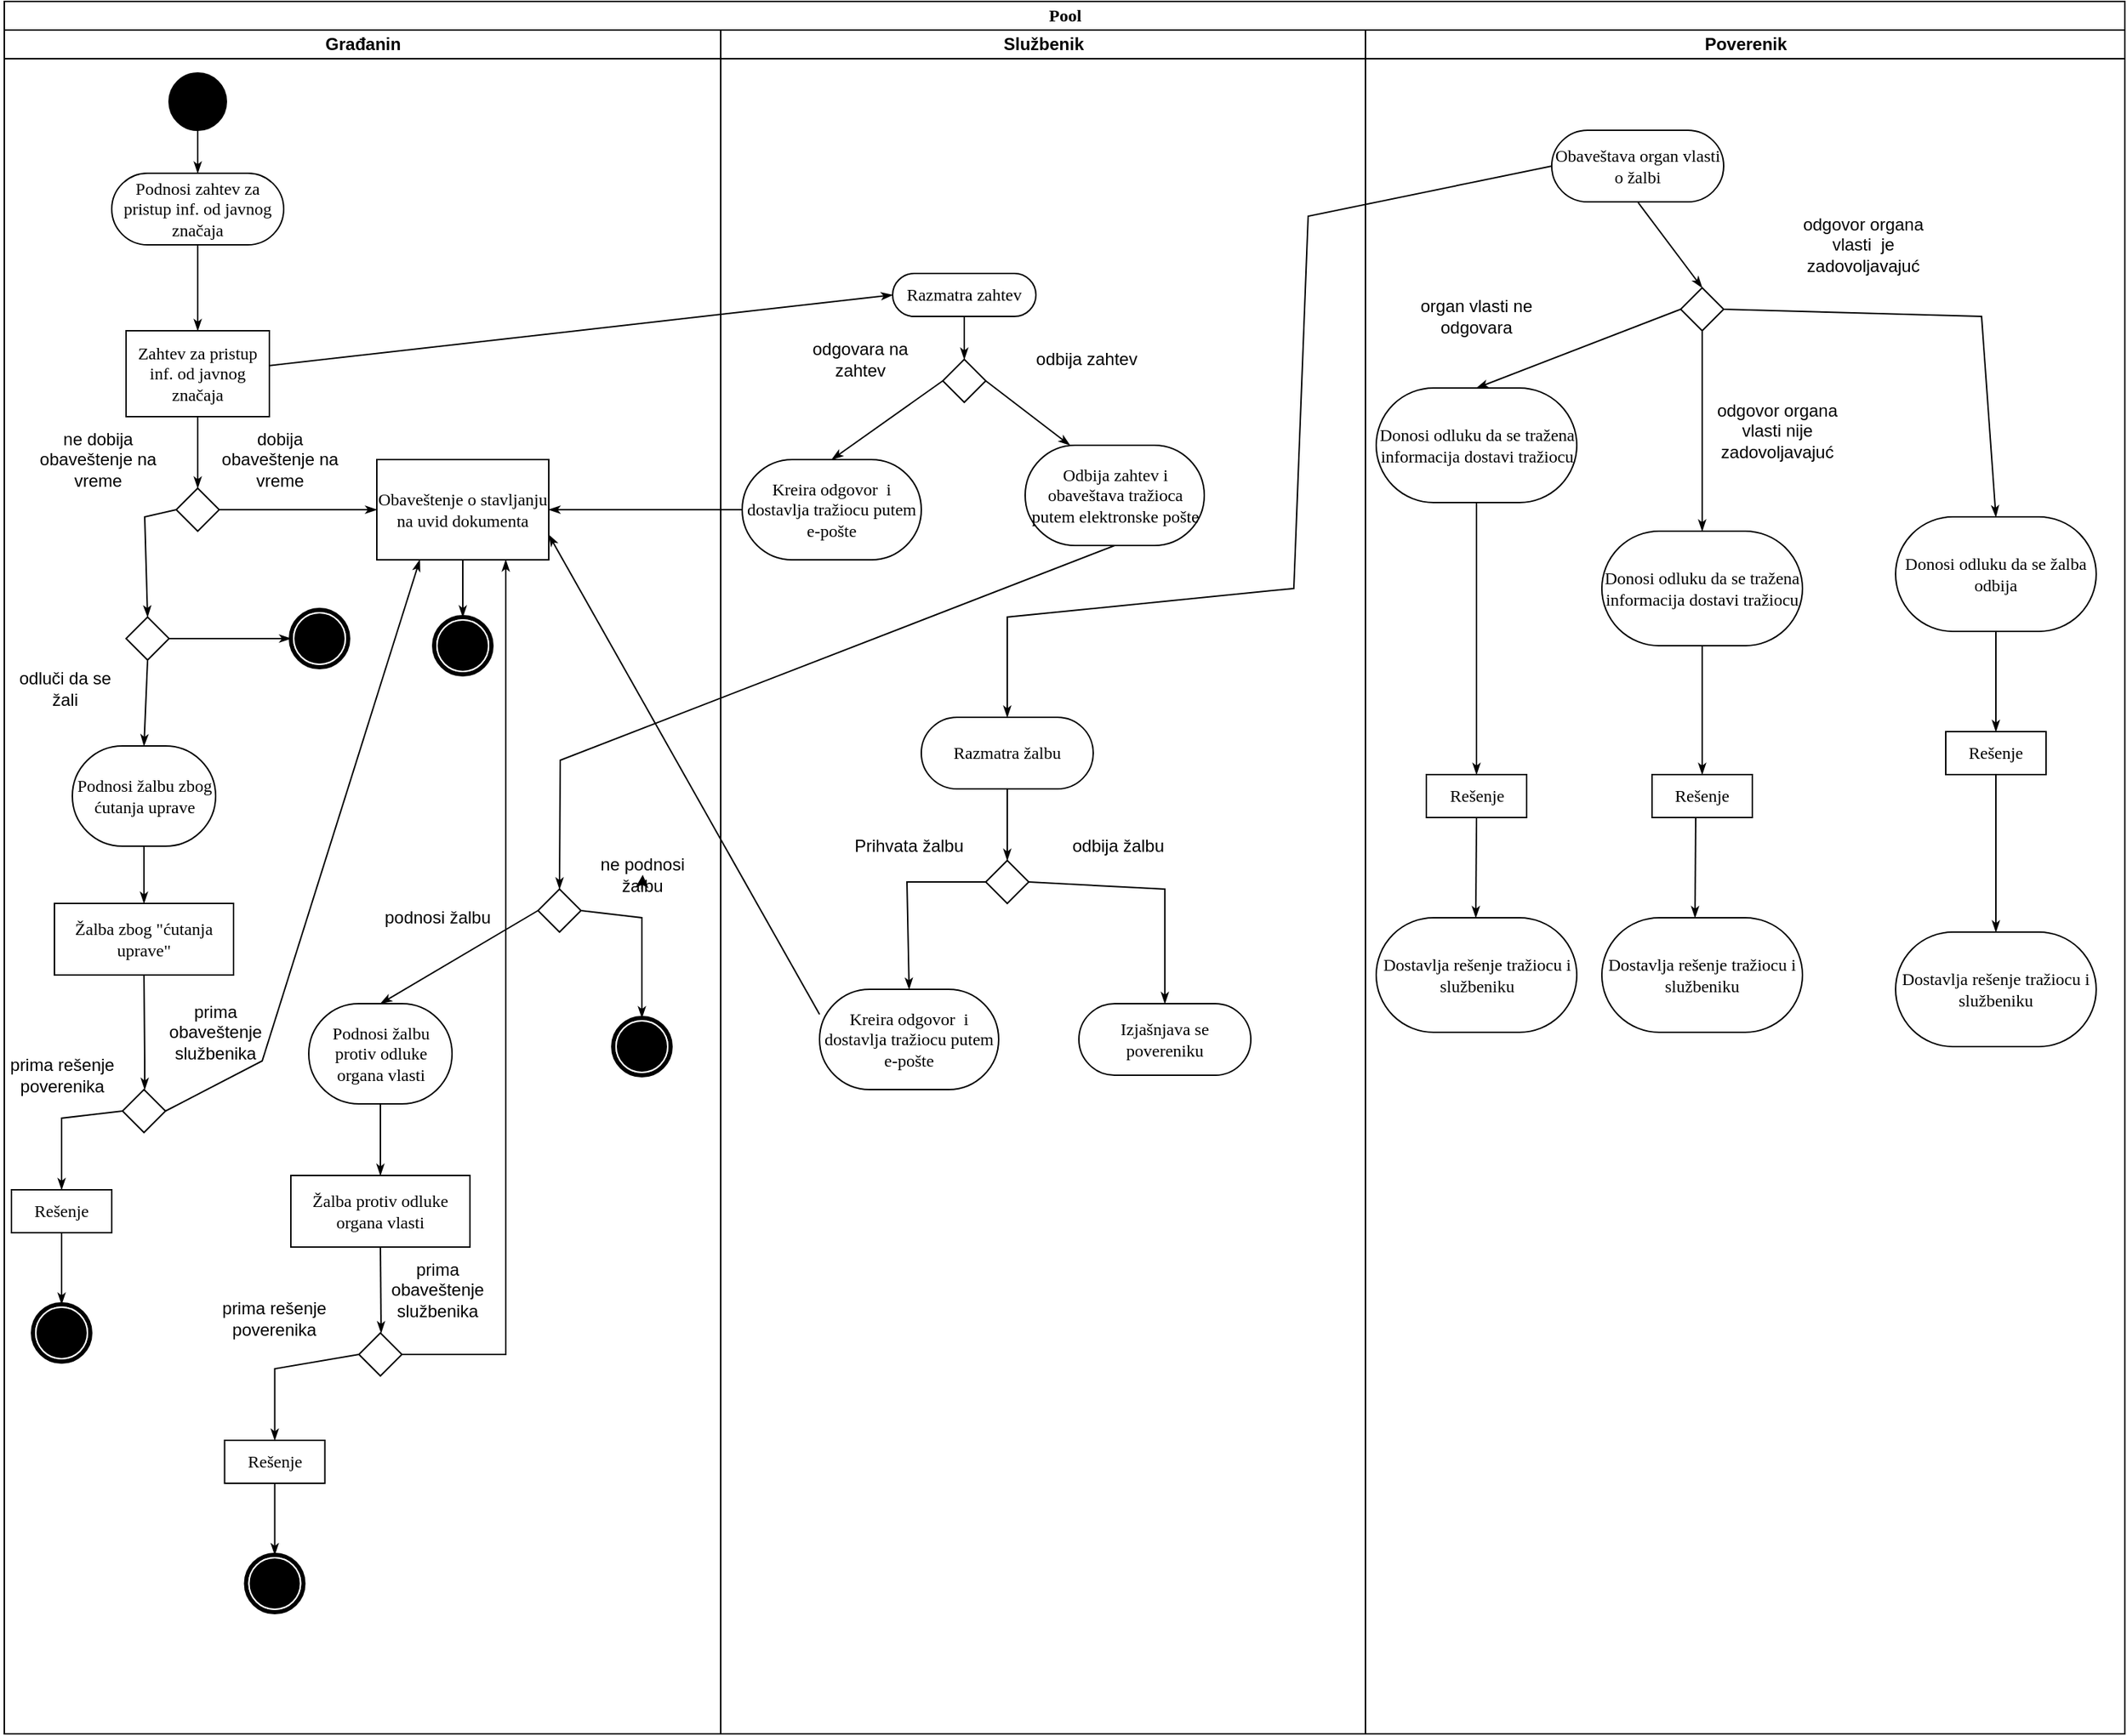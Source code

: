 <mxfile version="14.1.9" type="device"><diagram name="Page-1" id="0783ab3e-0a74-02c8-0abd-f7b4e66b4bec"><mxGraphModel dx="1483" dy="829" grid="1" gridSize="10" guides="1" tooltips="1" connect="1" arrows="1" fold="1" page="1" pageScale="1" pageWidth="850" pageHeight="1100" background="#ffffff" math="0" shadow="0"><root><mxCell id="0"/><mxCell id="1" parent="0"/><mxCell id="1c1d494c118603dd-1" value="Pool" style="swimlane;html=1;childLayout=stackLayout;startSize=20;rounded=0;shadow=0;comic=0;labelBackgroundColor=none;strokeWidth=1;fontFamily=Verdana;fontSize=12;align=center;" parent="1" vertex="1"><mxGeometry x="30" y="10" width="1480" height="1210" as="geometry"/></mxCell><mxCell id="ORZkLsyW2kWydgKxGJHL-6" style="edgeStyle=none;rounded=0;html=1;labelBackgroundColor=none;startArrow=none;startFill=0;startSize=5;endArrow=classicThin;endFill=1;endSize=5;jettySize=auto;orthogonalLoop=1;strokeWidth=1;fontFamily=Verdana;fontSize=12;entryX=0;entryY=0.5;entryDx=0;entryDy=0;" parent="1c1d494c118603dd-1" source="ORZkLsyW2kWydgKxGJHL-2" target="ORZkLsyW2kWydgKxGJHL-5" edge="1"><mxGeometry relative="1" as="geometry"><mxPoint x="137.941" y="120" as="sourcePoint"/><mxPoint x="141.471" y="150" as="targetPoint"/></mxGeometry></mxCell><mxCell id="1c1d494c118603dd-2" value="Građanin" style="swimlane;html=1;startSize=20;" parent="1c1d494c118603dd-1" vertex="1"><mxGeometry y="20" width="500" height="1190" as="geometry"/></mxCell><mxCell id="ORZkLsyW2kWydgKxGJHL-1" value="Podnosi zahtev za pristup inf. od javnog značaja" style="rounded=1;whiteSpace=wrap;html=1;shadow=0;comic=0;labelBackgroundColor=none;strokeWidth=1;fontFamily=Verdana;fontSize=12;align=center;arcSize=50;" parent="1c1d494c118603dd-2" vertex="1"><mxGeometry x="75" y="100" width="120" height="50" as="geometry"/></mxCell><mxCell id="ORZkLsyW2kWydgKxGJHL-2" value="Zahtev za pristup inf. od javnog značaja" style="rounded=0;whiteSpace=wrap;html=1;shadow=0;comic=0;labelBackgroundColor=none;strokeWidth=1;fontFamily=Verdana;fontSize=12;align=center;arcSize=50;" parent="1c1d494c118603dd-2" vertex="1"><mxGeometry x="85" y="210" width="100" height="60" as="geometry"/></mxCell><mxCell id="ORZkLsyW2kWydgKxGJHL-3" style="edgeStyle=none;rounded=0;html=1;labelBackgroundColor=none;startArrow=none;startFill=0;startSize=5;endArrow=classicThin;endFill=1;endSize=5;jettySize=auto;orthogonalLoop=1;strokeWidth=1;fontFamily=Verdana;fontSize=12" parent="1c1d494c118603dd-2" source="ORZkLsyW2kWydgKxGJHL-1" target="ORZkLsyW2kWydgKxGJHL-2" edge="1"><mxGeometry relative="1" as="geometry"><mxPoint x="200" y="110" as="sourcePoint"/><mxPoint x="217.5" y="140" as="targetPoint"/></mxGeometry></mxCell><mxCell id="ORZkLsyW2kWydgKxGJHL-17" value="Obaveštenje o stavljanju na uvid dokumenta" style="rounded=0;whiteSpace=wrap;html=1;shadow=0;comic=0;labelBackgroundColor=none;strokeWidth=1;fontFamily=Verdana;fontSize=12;align=center;arcSize=50;" parent="1c1d494c118603dd-2" vertex="1"><mxGeometry x="260" y="300" width="120" height="70" as="geometry"/></mxCell><mxCell id="60571a20871a0731-4" value="" style="ellipse;whiteSpace=wrap;html=1;rounded=0;shadow=0;comic=0;labelBackgroundColor=none;strokeWidth=1;fillColor=#000000;fontFamily=Verdana;fontSize=12;align=center;" parent="1c1d494c118603dd-2" vertex="1"><mxGeometry x="115" y="30" width="40" height="40" as="geometry"/></mxCell><mxCell id="1c1d494c118603dd-27" style="edgeStyle=orthogonalEdgeStyle;rounded=0;html=1;labelBackgroundColor=none;startArrow=none;startFill=0;startSize=5;endArrow=classicThin;endFill=1;endSize=5;jettySize=auto;orthogonalLoop=1;strokeWidth=1;fontFamily=Verdana;fontSize=12;entryX=0.5;entryY=0;entryDx=0;entryDy=0;" parent="1c1d494c118603dd-2" source="60571a20871a0731-4" target="ORZkLsyW2kWydgKxGJHL-1" edge="1"><mxGeometry relative="1" as="geometry"/></mxCell><mxCell id="ORZkLsyW2kWydgKxGJHL-23" value="" style="shape=mxgraph.bpmn.shape;html=1;verticalLabelPosition=bottom;labelBackgroundColor=#ffffff;verticalAlign=top;perimeter=ellipsePerimeter;outline=end;symbol=terminate;rounded=0;shadow=0;comic=0;strokeWidth=1;fontFamily=Verdana;fontSize=12;align=center;" parent="1c1d494c118603dd-2" vertex="1"><mxGeometry x="300" y="410" width="40" height="40" as="geometry"/></mxCell><mxCell id="ORZkLsyW2kWydgKxGJHL-24" style="edgeStyle=none;rounded=0;html=1;labelBackgroundColor=none;startArrow=none;startFill=0;startSize=5;endArrow=classicThin;endFill=1;endSize=5;jettySize=auto;orthogonalLoop=1;strokeWidth=1;fontFamily=Verdana;fontSize=12;entryX=0.5;entryY=0;entryDx=0;entryDy=0;exitX=0.5;exitY=1;exitDx=0;exitDy=0;" parent="1c1d494c118603dd-2" source="ORZkLsyW2kWydgKxGJHL-17" target="ORZkLsyW2kWydgKxGJHL-23" edge="1"><mxGeometry relative="1" as="geometry"><mxPoint x="425.104" y="470" as="sourcePoint"/><mxPoint x="310" y="555" as="targetPoint"/></mxGeometry></mxCell><mxCell id="ORZkLsyW2kWydgKxGJHL-28" value="" style="rhombus;" parent="1c1d494c118603dd-2" vertex="1"><mxGeometry x="372.5" y="600" width="30" height="30" as="geometry"/></mxCell><mxCell id="ORZkLsyW2kWydgKxGJHL-29" style="edgeStyle=none;rounded=0;html=1;labelBackgroundColor=none;startArrow=none;startFill=0;startSize=5;endArrow=classicThin;endFill=1;endSize=5;jettySize=auto;orthogonalLoop=1;strokeWidth=1;fontFamily=Verdana;fontSize=12;exitX=0;exitY=0.5;exitDx=0;exitDy=0;entryX=0.5;entryY=0;entryDx=0;entryDy=0;" parent="1c1d494c118603dd-2" source="ORZkLsyW2kWydgKxGJHL-28" target="ORZkLsyW2kWydgKxGJHL-30" edge="1"><mxGeometry relative="1" as="geometry"><mxPoint x="322.5" y="630.0" as="sourcePoint"/><mxPoint x="275" y="745" as="targetPoint"/></mxGeometry></mxCell><mxCell id="ORZkLsyW2kWydgKxGJHL-30" value="Podnosi žalbu protiv odluke organa vlasti" style="rounded=1;whiteSpace=wrap;html=1;shadow=0;comic=0;labelBackgroundColor=none;strokeWidth=1;fontFamily=Verdana;fontSize=12;align=center;arcSize=50;" parent="1c1d494c118603dd-2" vertex="1"><mxGeometry x="212.5" y="680" width="100" height="70" as="geometry"/></mxCell><mxCell id="ORZkLsyW2kWydgKxGJHL-34" value="Žalba protiv odluke organa vlasti" style="rounded=0;whiteSpace=wrap;html=1;shadow=0;comic=0;labelBackgroundColor=none;strokeWidth=1;fontFamily=Verdana;fontSize=12;align=center;arcSize=50;" parent="1c1d494c118603dd-2" vertex="1"><mxGeometry x="200" y="800" width="125" height="50" as="geometry"/></mxCell><mxCell id="ORZkLsyW2kWydgKxGJHL-33" style="edgeStyle=none;rounded=0;html=1;labelBackgroundColor=none;startArrow=none;startFill=0;startSize=5;endArrow=classicThin;endFill=1;endSize=5;jettySize=auto;orthogonalLoop=1;strokeWidth=1;fontFamily=Verdana;fontSize=12;exitX=0.5;exitY=1;exitDx=0;exitDy=0;entryX=0.5;entryY=0;entryDx=0;entryDy=0;" parent="1c1d494c118603dd-2" source="ORZkLsyW2kWydgKxGJHL-30" target="ORZkLsyW2kWydgKxGJHL-34" edge="1"><mxGeometry relative="1" as="geometry"><mxPoint x="233.587" y="310.0" as="sourcePoint"/><mxPoint x="262.5" y="790" as="targetPoint"/></mxGeometry></mxCell><mxCell id="ORZkLsyW2kWydgKxGJHL-35" value="podnosi žalbu" style="text;html=1;strokeColor=none;fillColor=none;align=center;verticalAlign=middle;whiteSpace=wrap;rounded=0;" parent="1c1d494c118603dd-2" vertex="1"><mxGeometry x="260" y="610" width="85" height="20" as="geometry"/></mxCell><mxCell id="ORZkLsyW2kWydgKxGJHL-36" style="edgeStyle=none;rounded=0;html=1;labelBackgroundColor=none;startArrow=none;startFill=0;startSize=5;endArrow=classicThin;endFill=1;endSize=5;jettySize=auto;orthogonalLoop=1;strokeWidth=1;fontFamily=Verdana;fontSize=12;exitX=1;exitY=0.5;exitDx=0;exitDy=0;entryX=0.5;entryY=0;entryDx=0;entryDy=0;" parent="1c1d494c118603dd-2" source="ORZkLsyW2kWydgKxGJHL-28" target="ORZkLsyW2kWydgKxGJHL-37" edge="1"><mxGeometry relative="1" as="geometry"><mxPoint x="472.5" y="670" as="sourcePoint"/><mxPoint x="422.5" y="710" as="targetPoint"/><Array as="points"><mxPoint x="445" y="620"/></Array></mxGeometry></mxCell><mxCell id="ORZkLsyW2kWydgKxGJHL-37" value="" style="shape=mxgraph.bpmn.shape;html=1;verticalLabelPosition=bottom;labelBackgroundColor=#ffffff;verticalAlign=top;perimeter=ellipsePerimeter;outline=end;symbol=terminate;rounded=0;shadow=0;comic=0;strokeWidth=1;fontFamily=Verdana;fontSize=12;align=center;" parent="1c1d494c118603dd-2" vertex="1"><mxGeometry x="425" y="690" width="40" height="40" as="geometry"/></mxCell><mxCell id="ORZkLsyW2kWydgKxGJHL-38" value="ne podnosi žalbu" style="text;html=1;strokeColor=none;fillColor=none;align=center;verticalAlign=middle;whiteSpace=wrap;rounded=0;" parent="1c1d494c118603dd-2" vertex="1"><mxGeometry x="402.5" y="580" width="85" height="20" as="geometry"/></mxCell><mxCell id="ORZkLsyW2kWydgKxGJHL-39" value="" style="rhombus;" parent="1c1d494c118603dd-2" vertex="1"><mxGeometry x="120" y="320" width="30" height="30" as="geometry"/></mxCell><mxCell id="ORZkLsyW2kWydgKxGJHL-40" style="edgeStyle=none;rounded=0;html=1;labelBackgroundColor=none;startArrow=none;startFill=0;startSize=5;endArrow=classicThin;endFill=1;endSize=5;jettySize=auto;orthogonalLoop=1;strokeWidth=1;fontFamily=Verdana;fontSize=12;exitX=0.5;exitY=1;exitDx=0;exitDy=0;entryX=0.5;entryY=0;entryDx=0;entryDy=0;" parent="1c1d494c118603dd-2" source="ORZkLsyW2kWydgKxGJHL-2" target="ORZkLsyW2kWydgKxGJHL-39" edge="1"><mxGeometry relative="1" as="geometry"><mxPoint x="141.087" y="160.0" as="sourcePoint"/><mxPoint x="143.696" y="220.0" as="targetPoint"/></mxGeometry></mxCell><mxCell id="ORZkLsyW2kWydgKxGJHL-41" style="edgeStyle=none;rounded=0;html=1;labelBackgroundColor=none;startArrow=none;startFill=0;startSize=5;endArrow=classicThin;endFill=1;endSize=5;jettySize=auto;orthogonalLoop=1;strokeWidth=1;fontFamily=Verdana;fontSize=12;entryX=0;entryY=0.5;entryDx=0;entryDy=0;exitX=1;exitY=0.5;exitDx=0;exitDy=0;" parent="1c1d494c118603dd-2" source="ORZkLsyW2kWydgKxGJHL-39" target="ORZkLsyW2kWydgKxGJHL-17" edge="1"><mxGeometry relative="1" as="geometry"><mxPoint x="80" y="508.581" as="sourcePoint"/><mxPoint x="403.5" y="370.0" as="targetPoint"/></mxGeometry></mxCell><mxCell id="ORZkLsyW2kWydgKxGJHL-42" value="dobija obaveštenje na vreme" style="text;html=1;strokeColor=none;fillColor=none;align=center;verticalAlign=middle;whiteSpace=wrap;rounded=0;" parent="1c1d494c118603dd-2" vertex="1"><mxGeometry x="150" y="280" width="85" height="40" as="geometry"/></mxCell><mxCell id="ORZkLsyW2kWydgKxGJHL-43" value="ne dobija obaveštenje na vreme" style="text;html=1;strokeColor=none;fillColor=none;align=center;verticalAlign=middle;whiteSpace=wrap;rounded=0;" parent="1c1d494c118603dd-2" vertex="1"><mxGeometry x="22.5" y="280" width="85" height="40" as="geometry"/></mxCell><mxCell id="ORZkLsyW2kWydgKxGJHL-45" value="Podnosi žalbu zbog ćutanja uprave" style="rounded=1;whiteSpace=wrap;html=1;shadow=0;comic=0;labelBackgroundColor=none;strokeWidth=1;fontFamily=Verdana;fontSize=12;align=center;arcSize=50;" parent="1c1d494c118603dd-2" vertex="1"><mxGeometry x="47.5" y="500" width="100" height="70" as="geometry"/></mxCell><mxCell id="ORZkLsyW2kWydgKxGJHL-46" value="Žalba zbog &quot;ćutanja uprave&quot;" style="rounded=0;whiteSpace=wrap;html=1;shadow=0;comic=0;labelBackgroundColor=none;strokeWidth=1;fontFamily=Verdana;fontSize=12;align=center;arcSize=50;" parent="1c1d494c118603dd-2" vertex="1"><mxGeometry x="35" y="610" width="125" height="50" as="geometry"/></mxCell><mxCell id="ORZkLsyW2kWydgKxGJHL-44" style="edgeStyle=none;rounded=0;html=1;labelBackgroundColor=none;startArrow=none;startFill=0;startSize=5;endArrow=classicThin;endFill=1;endSize=5;jettySize=auto;orthogonalLoop=1;strokeWidth=1;fontFamily=Verdana;fontSize=12;exitX=0;exitY=0.5;exitDx=0;exitDy=0;entryX=0.5;entryY=0;entryDx=0;entryDy=0;" parent="1c1d494c118603dd-2" source="ORZkLsyW2kWydgKxGJHL-39" target="ORZkLsyW2kWydgKxGJHL-48" edge="1"><mxGeometry relative="1" as="geometry"><mxPoint x="170" y="345" as="sourcePoint"/><mxPoint x="50" y="430" as="targetPoint"/><Array as="points"><mxPoint x="98" y="340"/></Array></mxGeometry></mxCell><mxCell id="ORZkLsyW2kWydgKxGJHL-47" style="edgeStyle=none;rounded=0;html=1;labelBackgroundColor=none;startArrow=none;startFill=0;startSize=5;endArrow=classicThin;endFill=1;endSize=5;jettySize=auto;orthogonalLoop=1;strokeWidth=1;fontFamily=Verdana;fontSize=12;exitX=0.5;exitY=1;exitDx=0;exitDy=0;entryX=0.5;entryY=0;entryDx=0;entryDy=0;" parent="1c1d494c118603dd-2" source="ORZkLsyW2kWydgKxGJHL-45" target="ORZkLsyW2kWydgKxGJHL-46" edge="1"><mxGeometry relative="1" as="geometry"><mxPoint x="180" y="820" as="sourcePoint"/><mxPoint x="180" y="870" as="targetPoint"/></mxGeometry></mxCell><mxCell id="ORZkLsyW2kWydgKxGJHL-48" value="" style="rhombus;" parent="1c1d494c118603dd-2" vertex="1"><mxGeometry x="85" y="410" width="30" height="30" as="geometry"/></mxCell><mxCell id="ORZkLsyW2kWydgKxGJHL-49" style="edgeStyle=none;rounded=0;html=1;labelBackgroundColor=none;startArrow=none;startFill=0;startSize=5;endArrow=classicThin;endFill=1;endSize=5;jettySize=auto;orthogonalLoop=1;strokeWidth=1;fontFamily=Verdana;fontSize=12;exitX=0.5;exitY=1;exitDx=0;exitDy=0;entryX=0.5;entryY=0;entryDx=0;entryDy=0;" parent="1c1d494c118603dd-2" source="ORZkLsyW2kWydgKxGJHL-48" target="ORZkLsyW2kWydgKxGJHL-45" edge="1"><mxGeometry relative="1" as="geometry"><mxPoint x="160" y="450" as="sourcePoint"/><mxPoint x="140" y="525" as="targetPoint"/><Array as="points"/></mxGeometry></mxCell><mxCell id="ORZkLsyW2kWydgKxGJHL-50" value="odluči da se žali" style="text;html=1;strokeColor=none;fillColor=none;align=center;verticalAlign=middle;whiteSpace=wrap;rounded=0;" parent="1c1d494c118603dd-2" vertex="1"><mxGeometry y="440" width="85" height="40" as="geometry"/></mxCell><mxCell id="ORZkLsyW2kWydgKxGJHL-54" value="" style="shape=mxgraph.bpmn.shape;html=1;verticalLabelPosition=bottom;labelBackgroundColor=#ffffff;verticalAlign=top;perimeter=ellipsePerimeter;outline=end;symbol=terminate;rounded=0;shadow=0;comic=0;strokeWidth=1;fontFamily=Verdana;fontSize=12;align=center;" parent="1c1d494c118603dd-2" vertex="1"><mxGeometry x="200" y="405" width="40" height="40" as="geometry"/></mxCell><mxCell id="ORZkLsyW2kWydgKxGJHL-53" style="edgeStyle=none;rounded=0;html=1;labelBackgroundColor=none;startArrow=none;startFill=0;startSize=5;endArrow=classicThin;endFill=1;endSize=5;jettySize=auto;orthogonalLoop=1;strokeWidth=1;fontFamily=Verdana;fontSize=12;exitX=1;exitY=0.5;exitDx=0;exitDy=0;entryX=0;entryY=0.5;entryDx=0;entryDy=0;" parent="1c1d494c118603dd-2" source="ORZkLsyW2kWydgKxGJHL-48" target="ORZkLsyW2kWydgKxGJHL-54" edge="1"><mxGeometry relative="1" as="geometry"><mxPoint x="110" y="450" as="sourcePoint"/><mxPoint x="107.5" y="510" as="targetPoint"/><Array as="points"/></mxGeometry></mxCell><mxCell id="ORZkLsyW2kWydgKxGJHL-56" style="edgeStyle=none;rounded=0;html=1;labelBackgroundColor=none;startArrow=none;startFill=0;startSize=5;endArrow=classicThin;endFill=1;endSize=5;jettySize=auto;orthogonalLoop=1;strokeWidth=1;fontFamily=Verdana;fontSize=12;exitX=0.5;exitY=1;exitDx=0;exitDy=0;" parent="1c1d494c118603dd-2" source="ORZkLsyW2kWydgKxGJHL-46" edge="1"><mxGeometry relative="1" as="geometry"><mxPoint x="107.5" y="580" as="sourcePoint"/><mxPoint x="98" y="740" as="targetPoint"/><Array as="points"><mxPoint x="98" y="720"/></Array></mxGeometry></mxCell><mxCell id="ORZkLsyW2kWydgKxGJHL-96" value="" style="rhombus;" parent="1c1d494c118603dd-2" vertex="1"><mxGeometry x="82.5" y="740" width="30" height="30" as="geometry"/></mxCell><mxCell id="ORZkLsyW2kWydgKxGJHL-97" style="edgeStyle=none;rounded=0;html=1;labelBackgroundColor=none;startArrow=none;startFill=0;startSize=5;endArrow=classicThin;endFill=1;endSize=5;jettySize=auto;orthogonalLoop=1;strokeWidth=1;fontFamily=Verdana;fontSize=12;exitX=0.5;exitY=1;exitDx=0;exitDy=0;" parent="1c1d494c118603dd-2" source="ORZkLsyW2kWydgKxGJHL-34" edge="1"><mxGeometry relative="1" as="geometry"><mxPoint x="240.5" y="970" as="sourcePoint"/><mxPoint x="263" y="910" as="targetPoint"/></mxGeometry></mxCell><mxCell id="ORZkLsyW2kWydgKxGJHL-104" value="" style="rhombus;" parent="1c1d494c118603dd-2" vertex="1"><mxGeometry x="247.5" y="910" width="30" height="30" as="geometry"/></mxCell><mxCell id="ORZkLsyW2kWydgKxGJHL-106" value="" style="shape=mxgraph.bpmn.shape;html=1;verticalLabelPosition=bottom;labelBackgroundColor=#ffffff;verticalAlign=top;perimeter=ellipsePerimeter;outline=end;symbol=terminate;rounded=0;shadow=0;comic=0;strokeWidth=1;fontFamily=Verdana;fontSize=12;align=center;" parent="1c1d494c118603dd-2" vertex="1"><mxGeometry x="20" y="890" width="40" height="40" as="geometry"/></mxCell><mxCell id="ORZkLsyW2kWydgKxGJHL-105" style="edgeStyle=none;rounded=0;html=1;labelBackgroundColor=none;startArrow=none;startFill=0;startSize=5;endArrow=classicThin;endFill=1;endSize=5;jettySize=auto;orthogonalLoop=1;strokeWidth=1;fontFamily=Verdana;fontSize=12;exitX=0;exitY=0.5;exitDx=0;exitDy=0;entryX=0.5;entryY=0;entryDx=0;entryDy=0;" parent="1c1d494c118603dd-2" source="ORZkLsyW2kWydgKxGJHL-96" target="ORZkLsyW2kWydgKxGJHL-110" edge="1"><mxGeometry relative="1" as="geometry"><mxPoint x="107.5" y="670" as="sourcePoint"/><mxPoint x="90" y="890" as="targetPoint"/><Array as="points"><mxPoint x="40" y="760"/></Array></mxGeometry></mxCell><mxCell id="ORZkLsyW2kWydgKxGJHL-107" value="prima rešenje poverenika" style="text;html=1;strokeColor=none;fillColor=none;align=center;verticalAlign=middle;whiteSpace=wrap;rounded=0;" parent="1c1d494c118603dd-2" vertex="1"><mxGeometry x="-2.5" y="710" width="85" height="40" as="geometry"/></mxCell><mxCell id="ORZkLsyW2kWydgKxGJHL-108" value="prima obaveštenje službenika" style="text;html=1;strokeColor=none;fillColor=none;align=center;verticalAlign=middle;whiteSpace=wrap;rounded=0;" parent="1c1d494c118603dd-2" vertex="1"><mxGeometry x="105" y="680" width="85" height="40" as="geometry"/></mxCell><mxCell id="ORZkLsyW2kWydgKxGJHL-109" style="edgeStyle=none;rounded=0;html=1;labelBackgroundColor=none;startArrow=none;startFill=0;startSize=5;endArrow=classicThin;endFill=1;endSize=5;jettySize=auto;orthogonalLoop=1;strokeWidth=1;fontFamily=Verdana;fontSize=12;exitX=1;exitY=0.5;exitDx=0;exitDy=0;entryX=0.25;entryY=1;entryDx=0;entryDy=0;" parent="1c1d494c118603dd-2" source="ORZkLsyW2kWydgKxGJHL-96" target="ORZkLsyW2kWydgKxGJHL-17" edge="1"><mxGeometry relative="1" as="geometry"><mxPoint x="92.5" y="765" as="sourcePoint"/><mxPoint x="37.5" y="880" as="targetPoint"/><Array as="points"><mxPoint x="180" y="720"/></Array></mxGeometry></mxCell><mxCell id="ORZkLsyW2kWydgKxGJHL-110" value="Rešenje" style="rounded=0;whiteSpace=wrap;html=1;shadow=0;comic=0;labelBackgroundColor=none;strokeWidth=1;fontFamily=Verdana;fontSize=12;align=center;arcSize=50;" parent="1c1d494c118603dd-2" vertex="1"><mxGeometry x="5" y="810" width="70" height="30" as="geometry"/></mxCell><mxCell id="ORZkLsyW2kWydgKxGJHL-112" style="edgeStyle=none;rounded=0;html=1;labelBackgroundColor=none;startArrow=none;startFill=0;startSize=5;endArrow=classicThin;endFill=1;endSize=5;jettySize=auto;orthogonalLoop=1;strokeWidth=1;fontFamily=Verdana;fontSize=12;exitX=0.5;exitY=1;exitDx=0;exitDy=0;entryX=0.5;entryY=0;entryDx=0;entryDy=0;" parent="1c1d494c118603dd-2" source="ORZkLsyW2kWydgKxGJHL-110" target="ORZkLsyW2kWydgKxGJHL-106" edge="1"><mxGeometry relative="1" as="geometry"><mxPoint x="272.5" y="760" as="sourcePoint"/><mxPoint x="272.5" y="810" as="targetPoint"/></mxGeometry></mxCell><mxCell id="ORZkLsyW2kWydgKxGJHL-118" value="prima rešenje poverenika" style="text;html=1;strokeColor=none;fillColor=none;align=center;verticalAlign=middle;whiteSpace=wrap;rounded=0;" parent="1c1d494c118603dd-2" vertex="1"><mxGeometry x="146.25" y="880" width="85" height="40" as="geometry"/></mxCell><mxCell id="ORZkLsyW2kWydgKxGJHL-119" value="" style="shape=mxgraph.bpmn.shape;html=1;verticalLabelPosition=bottom;labelBackgroundColor=#ffffff;verticalAlign=top;perimeter=ellipsePerimeter;outline=end;symbol=terminate;rounded=0;shadow=0;comic=0;strokeWidth=1;fontFamily=Verdana;fontSize=12;align=center;" parent="1c1d494c118603dd-2" vertex="1"><mxGeometry x="168.75" y="1065" width="40" height="40" as="geometry"/></mxCell><mxCell id="ORZkLsyW2kWydgKxGJHL-120" style="edgeStyle=none;rounded=0;html=1;labelBackgroundColor=none;startArrow=none;startFill=0;startSize=5;endArrow=classicThin;endFill=1;endSize=5;jettySize=auto;orthogonalLoop=1;strokeWidth=1;fontFamily=Verdana;fontSize=12;exitX=0;exitY=0.5;exitDx=0;exitDy=0;entryX=0.5;entryY=0;entryDx=0;entryDy=0;" parent="1c1d494c118603dd-2" source="ORZkLsyW2kWydgKxGJHL-104" target="ORZkLsyW2kWydgKxGJHL-121" edge="1"><mxGeometry relative="1" as="geometry"><mxPoint x="231.25" y="930" as="sourcePoint"/><mxPoint x="208.75" y="1035" as="targetPoint"/><Array as="points"><mxPoint x="188.75" y="935"/></Array></mxGeometry></mxCell><mxCell id="ORZkLsyW2kWydgKxGJHL-121" value="Rešenje" style="rounded=0;whiteSpace=wrap;html=1;shadow=0;comic=0;labelBackgroundColor=none;strokeWidth=1;fontFamily=Verdana;fontSize=12;align=center;arcSize=50;" parent="1c1d494c118603dd-2" vertex="1"><mxGeometry x="153.75" y="985" width="70" height="30" as="geometry"/></mxCell><mxCell id="ORZkLsyW2kWydgKxGJHL-122" style="edgeStyle=none;rounded=0;html=1;labelBackgroundColor=none;startArrow=none;startFill=0;startSize=5;endArrow=classicThin;endFill=1;endSize=5;jettySize=auto;orthogonalLoop=1;strokeWidth=1;fontFamily=Verdana;fontSize=12;entryX=0.5;entryY=0;entryDx=0;entryDy=0;exitX=0.5;exitY=1;exitDx=0;exitDy=0;" parent="1c1d494c118603dd-2" source="ORZkLsyW2kWydgKxGJHL-121" target="ORZkLsyW2kWydgKxGJHL-119" edge="1"><mxGeometry relative="1" as="geometry"><mxPoint x="100" y="1020" as="sourcePoint"/><mxPoint x="50" y="900" as="targetPoint"/></mxGeometry></mxCell><mxCell id="ORZkLsyW2kWydgKxGJHL-123" value="prima obaveštenje službenika" style="text;html=1;strokeColor=none;fillColor=none;align=center;verticalAlign=middle;whiteSpace=wrap;rounded=0;" parent="1c1d494c118603dd-2" vertex="1"><mxGeometry x="260" y="860" width="85" height="40" as="geometry"/></mxCell><mxCell id="ORZkLsyW2kWydgKxGJHL-124" style="edgeStyle=none;rounded=0;html=1;labelBackgroundColor=none;startArrow=none;startFill=0;startSize=5;endArrow=classicThin;endFill=1;endSize=5;jettySize=auto;orthogonalLoop=1;strokeWidth=1;fontFamily=Verdana;fontSize=12;exitX=1;exitY=0.5;exitDx=0;exitDy=0;entryX=0.75;entryY=1;entryDx=0;entryDy=0;" parent="1c1d494c118603dd-2" source="ORZkLsyW2kWydgKxGJHL-104" target="ORZkLsyW2kWydgKxGJHL-17" edge="1"><mxGeometry relative="1" as="geometry"><mxPoint x="272.5" y="860" as="sourcePoint"/><mxPoint x="273.0" y="920" as="targetPoint"/><Array as="points"><mxPoint x="350" y="925"/><mxPoint x="350" y="880"/></Array></mxGeometry></mxCell><mxCell id="ORZkLsyW2kWydgKxGJHL-125" style="edgeStyle=orthogonalEdgeStyle;rounded=0;orthogonalLoop=1;jettySize=auto;html=1;exitX=0.5;exitY=1;exitDx=0;exitDy=0;entryX=0.507;entryY=0.5;entryDx=0;entryDy=0;entryPerimeter=0;" parent="1c1d494c118603dd-2" source="ORZkLsyW2kWydgKxGJHL-38" target="ORZkLsyW2kWydgKxGJHL-38" edge="1"><mxGeometry relative="1" as="geometry"/></mxCell><mxCell id="1c1d494c118603dd-3" value="Službenik" style="swimlane;html=1;startSize=20;" parent="1c1d494c118603dd-1" vertex="1"><mxGeometry x="500" y="20" width="450" height="1190" as="geometry"/></mxCell><mxCell id="ORZkLsyW2kWydgKxGJHL-5" value="Razmatra zahtev" style="rounded=1;whiteSpace=wrap;html=1;shadow=0;comic=0;labelBackgroundColor=none;strokeWidth=1;fontFamily=Verdana;fontSize=12;align=center;arcSize=50;" parent="1c1d494c118603dd-3" vertex="1"><mxGeometry x="120" y="170" width="100" height="30" as="geometry"/></mxCell><mxCell id="ORZkLsyW2kWydgKxGJHL-10" value="" style="rhombus;" parent="1c1d494c118603dd-3" vertex="1"><mxGeometry x="155" y="230" width="30" height="30" as="geometry"/></mxCell><mxCell id="ORZkLsyW2kWydgKxGJHL-11" style="edgeStyle=none;rounded=0;html=1;labelBackgroundColor=none;startArrow=none;startFill=0;startSize=5;endArrow=classicThin;endFill=1;endSize=5;jettySize=auto;orthogonalLoop=1;strokeWidth=1;fontFamily=Verdana;fontSize=12;entryX=0.5;entryY=0;entryDx=0;entryDy=0;" parent="1c1d494c118603dd-3" source="ORZkLsyW2kWydgKxGJHL-5" target="ORZkLsyW2kWydgKxGJHL-10" edge="1"><mxGeometry relative="1" as="geometry"><mxPoint x="63.5" y="252.801" as="sourcePoint"/><mxPoint x="217" y="200" as="targetPoint"/></mxGeometry></mxCell><mxCell id="ORZkLsyW2kWydgKxGJHL-14" value="odgovara na zahtev&lt;br&gt;" style="text;html=1;strokeColor=none;fillColor=none;align=center;verticalAlign=middle;whiteSpace=wrap;rounded=0;" parent="1c1d494c118603dd-3" vertex="1"><mxGeometry x="55" y="220" width="85" height="20" as="geometry"/></mxCell><mxCell id="ORZkLsyW2kWydgKxGJHL-15" value="odbija zahtev&lt;br&gt;" style="text;html=1;strokeColor=none;fillColor=none;align=center;verticalAlign=middle;whiteSpace=wrap;rounded=0;" parent="1c1d494c118603dd-3" vertex="1"><mxGeometry x="212.5" y="220" width="85" height="20" as="geometry"/></mxCell><mxCell id="ORZkLsyW2kWydgKxGJHL-18" value="Kreira odgovor&amp;nbsp; i dostavlja tražiocu putem e-pošte" style="rounded=1;whiteSpace=wrap;html=1;shadow=0;comic=0;labelBackgroundColor=none;strokeWidth=1;fontFamily=Verdana;fontSize=12;align=center;arcSize=50;" parent="1c1d494c118603dd-3" vertex="1"><mxGeometry x="15" y="300" width="125" height="70" as="geometry"/></mxCell><mxCell id="ORZkLsyW2kWydgKxGJHL-13" style="edgeStyle=none;rounded=0;html=1;labelBackgroundColor=none;startArrow=none;startFill=0;startSize=5;endArrow=classicThin;endFill=1;endSize=5;jettySize=auto;orthogonalLoop=1;strokeWidth=1;fontFamily=Verdana;fontSize=12;exitX=0;exitY=0.5;exitDx=0;exitDy=0;entryX=0.5;entryY=0;entryDx=0;entryDy=0;" parent="1c1d494c118603dd-3" source="ORZkLsyW2kWydgKxGJHL-10" target="ORZkLsyW2kWydgKxGJHL-18" edge="1"><mxGeometry relative="1" as="geometry"><mxPoint x="50.816" y="180" as="sourcePoint"/><mxPoint x="50" y="170" as="targetPoint"/></mxGeometry></mxCell><mxCell id="ORZkLsyW2kWydgKxGJHL-25" style="edgeStyle=none;rounded=0;html=1;labelBackgroundColor=none;startArrow=none;startFill=0;startSize=5;endArrow=classicThin;endFill=1;endSize=5;jettySize=auto;orthogonalLoop=1;strokeWidth=1;fontFamily=Verdana;fontSize=12;exitX=1;exitY=0.5;exitDx=0;exitDy=0;entryX=0.25;entryY=0;entryDx=0;entryDy=0;" parent="1c1d494c118603dd-3" source="ORZkLsyW2kWydgKxGJHL-10" target="ORZkLsyW2kWydgKxGJHL-26" edge="1"><mxGeometry relative="1" as="geometry"><mxPoint x="207.5" y="140.0" as="sourcePoint"/><mxPoint x="170" y="205.0" as="targetPoint"/></mxGeometry></mxCell><mxCell id="ORZkLsyW2kWydgKxGJHL-26" value="Odbija zahtev i obaveštava tražioca putem elektronske pošte" style="rounded=1;whiteSpace=wrap;html=1;shadow=0;comic=0;labelBackgroundColor=none;strokeWidth=1;fontFamily=Verdana;fontSize=12;align=center;arcSize=50;" parent="1c1d494c118603dd-3" vertex="1"><mxGeometry x="212.5" y="290" width="125" height="70" as="geometry"/></mxCell><mxCell id="ORZkLsyW2kWydgKxGJHL-126" value="Razmatra žalbu" style="rounded=1;whiteSpace=wrap;html=1;shadow=0;comic=0;labelBackgroundColor=none;strokeWidth=1;fontFamily=Verdana;fontSize=12;align=center;arcSize=50;" parent="1c1d494c118603dd-3" vertex="1"><mxGeometry x="140" y="480" width="120" height="50" as="geometry"/></mxCell><mxCell id="ORZkLsyW2kWydgKxGJHL-130" value="Izjašnjava se povereniku" style="rounded=1;whiteSpace=wrap;html=1;shadow=0;comic=0;labelBackgroundColor=none;strokeWidth=1;fontFamily=Verdana;fontSize=12;align=center;arcSize=50;" parent="1c1d494c118603dd-3" vertex="1"><mxGeometry x="250" y="680" width="120" height="50" as="geometry"/></mxCell><mxCell id="ORZkLsyW2kWydgKxGJHL-131" value="" style="rhombus;" parent="1c1d494c118603dd-3" vertex="1"><mxGeometry x="185" y="580" width="30" height="30" as="geometry"/></mxCell><mxCell id="ORZkLsyW2kWydgKxGJHL-129" style="edgeStyle=none;rounded=0;html=1;labelBackgroundColor=none;startArrow=none;startFill=0;startSize=5;endArrow=classicThin;endFill=1;endSize=5;jettySize=auto;orthogonalLoop=1;strokeWidth=1;fontFamily=Verdana;fontSize=12;exitX=0.5;exitY=1;exitDx=0;exitDy=0;entryX=0.5;entryY=0;entryDx=0;entryDy=0;" parent="1c1d494c118603dd-3" source="ORZkLsyW2kWydgKxGJHL-126" target="ORZkLsyW2kWydgKxGJHL-131" edge="1"><mxGeometry relative="1" as="geometry"><mxPoint x="537.5" y="560" as="sourcePoint"/><mxPoint x="180" y="680" as="targetPoint"/><Array as="points"/></mxGeometry></mxCell><mxCell id="ORZkLsyW2kWydgKxGJHL-133" style="edgeStyle=none;rounded=0;html=1;labelBackgroundColor=none;startArrow=none;startFill=0;startSize=5;endArrow=classicThin;endFill=1;endSize=5;jettySize=auto;orthogonalLoop=1;strokeWidth=1;fontFamily=Verdana;fontSize=12;exitX=1;exitY=0.5;exitDx=0;exitDy=0;entryX=0.5;entryY=0;entryDx=0;entryDy=0;" parent="1c1d494c118603dd-3" source="ORZkLsyW2kWydgKxGJHL-131" target="ORZkLsyW2kWydgKxGJHL-130" edge="1"><mxGeometry relative="1" as="geometry"><mxPoint x="210" y="540" as="sourcePoint"/><mxPoint x="210" y="590" as="targetPoint"/><Array as="points"><mxPoint x="310" y="600"/></Array></mxGeometry></mxCell><mxCell id="ORZkLsyW2kWydgKxGJHL-134" value="odbija žalbu" style="text;html=1;strokeColor=none;fillColor=none;align=center;verticalAlign=middle;whiteSpace=wrap;rounded=0;" parent="1c1d494c118603dd-3" vertex="1"><mxGeometry x="235" y="560" width="85" height="20" as="geometry"/></mxCell><mxCell id="ORZkLsyW2kWydgKxGJHL-135" value="Prihvata žalbu" style="text;html=1;strokeColor=none;fillColor=none;align=center;verticalAlign=middle;whiteSpace=wrap;rounded=0;" parent="1c1d494c118603dd-3" vertex="1"><mxGeometry x="89" y="560" width="85" height="20" as="geometry"/></mxCell><mxCell id="ORZkLsyW2kWydgKxGJHL-136" value="Kreira odgovor&amp;nbsp; i dostavlja tražiocu putem e-pošte" style="rounded=1;whiteSpace=wrap;html=1;shadow=0;comic=0;labelBackgroundColor=none;strokeWidth=1;fontFamily=Verdana;fontSize=12;align=center;arcSize=50;" parent="1c1d494c118603dd-3" vertex="1"><mxGeometry x="69" y="670" width="125" height="70" as="geometry"/></mxCell><mxCell id="ORZkLsyW2kWydgKxGJHL-137" style="edgeStyle=none;rounded=0;html=1;labelBackgroundColor=none;startArrow=none;startFill=0;startSize=5;endArrow=classicThin;endFill=1;endSize=5;jettySize=auto;orthogonalLoop=1;strokeWidth=1;fontFamily=Verdana;fontSize=12;exitX=0;exitY=0.5;exitDx=0;exitDy=0;entryX=0.5;entryY=0;entryDx=0;entryDy=0;" parent="1c1d494c118603dd-3" source="ORZkLsyW2kWydgKxGJHL-131" target="ORZkLsyW2kWydgKxGJHL-136" edge="1"><mxGeometry relative="1" as="geometry"><mxPoint x="210" y="540" as="sourcePoint"/><mxPoint x="210" y="590" as="targetPoint"/><Array as="points"><mxPoint x="130" y="595"/></Array></mxGeometry></mxCell><mxCell id="1c1d494c118603dd-4" value="Poverenik" style="swimlane;html=1;startSize=20;" parent="1c1d494c118603dd-1" vertex="1"><mxGeometry x="950" y="20" width="530" height="1190" as="geometry"/></mxCell><mxCell id="ORZkLsyW2kWydgKxGJHL-59" value="Obaveštava organ vlasti o žalbi" style="rounded=1;whiteSpace=wrap;html=1;shadow=0;comic=0;labelBackgroundColor=none;strokeWidth=1;fontFamily=Verdana;fontSize=12;align=center;arcSize=50;" parent="1c1d494c118603dd-4" vertex="1"><mxGeometry x="130" y="70" width="120" height="50" as="geometry"/></mxCell><mxCell id="ORZkLsyW2kWydgKxGJHL-60" value="" style="rhombus;" parent="1c1d494c118603dd-4" vertex="1"><mxGeometry x="220" y="180" width="30" height="30" as="geometry"/></mxCell><mxCell id="ORZkLsyW2kWydgKxGJHL-61" style="edgeStyle=none;rounded=0;html=1;labelBackgroundColor=none;startArrow=none;startFill=0;startSize=5;endArrow=classicThin;endFill=1;endSize=5;jettySize=auto;orthogonalLoop=1;strokeWidth=1;fontFamily=Verdana;fontSize=12;entryX=0.5;entryY=0;entryDx=0;entryDy=0;exitX=0.5;exitY=1;exitDx=0;exitDy=0;" parent="1c1d494c118603dd-4" source="ORZkLsyW2kWydgKxGJHL-59" target="ORZkLsyW2kWydgKxGJHL-60" edge="1"><mxGeometry relative="1" as="geometry"><mxPoint x="-323.364" y="90.0" as="sourcePoint"/><mxPoint x="-315" y="130.0" as="targetPoint"/></mxGeometry></mxCell><mxCell id="ORZkLsyW2kWydgKxGJHL-63" value="organ vlasti ne odgovara" style="text;html=1;strokeColor=none;fillColor=none;align=center;verticalAlign=middle;whiteSpace=wrap;rounded=0;" parent="1c1d494c118603dd-4" vertex="1"><mxGeometry x="20" y="160" width="115" height="80" as="geometry"/></mxCell><mxCell id="ORZkLsyW2kWydgKxGJHL-64" value="Donosi odluku da se tražena informacija dostavi tražiocu" style="rounded=1;whiteSpace=wrap;html=1;shadow=0;comic=0;labelBackgroundColor=none;strokeWidth=1;fontFamily=Verdana;fontSize=12;align=center;arcSize=50;" parent="1c1d494c118603dd-4" vertex="1"><mxGeometry x="7.5" y="250" width="140" height="80" as="geometry"/></mxCell><mxCell id="ORZkLsyW2kWydgKxGJHL-62" style="edgeStyle=none;rounded=0;html=1;labelBackgroundColor=none;startArrow=none;startFill=0;startSize=5;endArrow=classicThin;endFill=1;endSize=5;jettySize=auto;orthogonalLoop=1;strokeWidth=1;fontFamily=Verdana;fontSize=12;exitX=0;exitY=0.5;exitDx=0;exitDy=0;entryX=0.5;entryY=0;entryDx=0;entryDy=0;" parent="1c1d494c118603dd-4" source="ORZkLsyW2kWydgKxGJHL-60" target="ORZkLsyW2kWydgKxGJHL-64" edge="1"><mxGeometry relative="1" as="geometry"><mxPoint x="200" y="130.0" as="sourcePoint"/><mxPoint x="110" y="300" as="targetPoint"/></mxGeometry></mxCell><mxCell id="ORZkLsyW2kWydgKxGJHL-65" style="edgeStyle=none;rounded=0;html=1;labelBackgroundColor=none;startArrow=none;startFill=0;startSize=5;endArrow=classicThin;endFill=1;endSize=5;jettySize=auto;orthogonalLoop=1;strokeWidth=1;fontFamily=Verdana;fontSize=12;exitX=0.5;exitY=1;exitDx=0;exitDy=0;entryX=0.5;entryY=0;entryDx=0;entryDy=0;" parent="1c1d494c118603dd-4" source="ORZkLsyW2kWydgKxGJHL-60" target="ORZkLsyW2kWydgKxGJHL-67" edge="1"><mxGeometry relative="1" as="geometry"><mxPoint x="306.25" y="275.0" as="sourcePoint"/><mxPoint x="230" y="370" as="targetPoint"/></mxGeometry></mxCell><mxCell id="ORZkLsyW2kWydgKxGJHL-66" value="odgovor organa vlasti nije zadovoljavajuć" style="text;html=1;strokeColor=none;fillColor=none;align=center;verticalAlign=middle;whiteSpace=wrap;rounded=0;" parent="1c1d494c118603dd-4" vertex="1"><mxGeometry x="230" y="240" width="115" height="80" as="geometry"/></mxCell><mxCell id="ORZkLsyW2kWydgKxGJHL-67" value="Donosi odluku da se tražena informacija dostavi tražiocu" style="rounded=1;whiteSpace=wrap;html=1;shadow=0;comic=0;labelBackgroundColor=none;strokeWidth=1;fontFamily=Verdana;fontSize=12;align=center;arcSize=50;" parent="1c1d494c118603dd-4" vertex="1"><mxGeometry x="165" y="350" width="140" height="80" as="geometry"/></mxCell><mxCell id="ORZkLsyW2kWydgKxGJHL-69" value="Donosi odluku da se žalba odbija" style="rounded=1;whiteSpace=wrap;html=1;shadow=0;comic=0;labelBackgroundColor=none;strokeWidth=1;fontFamily=Verdana;fontSize=12;align=center;arcSize=50;" parent="1c1d494c118603dd-4" vertex="1"><mxGeometry x="370" y="340" width="140" height="80" as="geometry"/></mxCell><mxCell id="ORZkLsyW2kWydgKxGJHL-68" style="edgeStyle=none;rounded=0;html=1;labelBackgroundColor=none;startArrow=none;startFill=0;startSize=5;endArrow=classicThin;endFill=1;endSize=5;jettySize=auto;orthogonalLoop=1;strokeWidth=1;fontFamily=Verdana;fontSize=12;exitX=1;exitY=0.5;exitDx=0;exitDy=0;entryX=0.5;entryY=0;entryDx=0;entryDy=0;" parent="1c1d494c118603dd-4" source="ORZkLsyW2kWydgKxGJHL-60" target="ORZkLsyW2kWydgKxGJHL-69" edge="1"><mxGeometry relative="1" as="geometry"><mxPoint x="300" y="200" as="sourcePoint"/><mxPoint x="440" y="195" as="targetPoint"/><Array as="points"><mxPoint x="430" y="200"/></Array></mxGeometry></mxCell><mxCell id="ORZkLsyW2kWydgKxGJHL-70" value="odgovor organa vlasti&amp;nbsp; je zadovoljavajuć" style="text;html=1;strokeColor=none;fillColor=none;align=center;verticalAlign=middle;whiteSpace=wrap;rounded=0;" parent="1c1d494c118603dd-4" vertex="1"><mxGeometry x="290" y="110" width="115" height="80" as="geometry"/></mxCell><mxCell id="ORZkLsyW2kWydgKxGJHL-71" value="Rešenje" style="rounded=0;whiteSpace=wrap;html=1;shadow=0;comic=0;labelBackgroundColor=none;strokeWidth=1;fontFamily=Verdana;fontSize=12;align=center;arcSize=50;" parent="1c1d494c118603dd-4" vertex="1"><mxGeometry x="42.5" y="520" width="70" height="30" as="geometry"/></mxCell><mxCell id="ORZkLsyW2kWydgKxGJHL-72" value="Rešenje" style="rounded=0;whiteSpace=wrap;html=1;shadow=0;comic=0;labelBackgroundColor=none;strokeWidth=1;fontFamily=Verdana;fontSize=12;align=center;arcSize=50;" parent="1c1d494c118603dd-4" vertex="1"><mxGeometry x="200" y="520" width="70" height="30" as="geometry"/></mxCell><mxCell id="ORZkLsyW2kWydgKxGJHL-73" value="Rešenje" style="rounded=0;whiteSpace=wrap;html=1;shadow=0;comic=0;labelBackgroundColor=none;strokeWidth=1;fontFamily=Verdana;fontSize=12;align=center;arcSize=50;" parent="1c1d494c118603dd-4" vertex="1"><mxGeometry x="405" y="490" width="70" height="30" as="geometry"/></mxCell><mxCell id="ORZkLsyW2kWydgKxGJHL-75" style="edgeStyle=none;rounded=0;html=1;labelBackgroundColor=none;startArrow=none;startFill=0;startSize=5;endArrow=classicThin;endFill=1;endSize=5;jettySize=auto;orthogonalLoop=1;strokeWidth=1;fontFamily=Verdana;fontSize=12;exitX=0.5;exitY=1;exitDx=0;exitDy=0;entryX=0.5;entryY=0;entryDx=0;entryDy=0;" parent="1c1d494c118603dd-4" source="ORZkLsyW2kWydgKxGJHL-64" target="ORZkLsyW2kWydgKxGJHL-71" edge="1"><mxGeometry relative="1" as="geometry"><mxPoint x="245" y="220.0" as="sourcePoint"/><mxPoint x="245" y="360" as="targetPoint"/></mxGeometry></mxCell><mxCell id="ORZkLsyW2kWydgKxGJHL-76" style="edgeStyle=none;rounded=0;html=1;labelBackgroundColor=none;startArrow=none;startFill=0;startSize=5;endArrow=classicThin;endFill=1;endSize=5;jettySize=auto;orthogonalLoop=1;strokeWidth=1;fontFamily=Verdana;fontSize=12;exitX=0.5;exitY=1;exitDx=0;exitDy=0;entryX=0.5;entryY=0;entryDx=0;entryDy=0;" parent="1c1d494c118603dd-4" source="ORZkLsyW2kWydgKxGJHL-67" target="ORZkLsyW2kWydgKxGJHL-72" edge="1"><mxGeometry relative="1" as="geometry"><mxPoint x="165" y="560" as="sourcePoint"/><mxPoint x="165" y="750" as="targetPoint"/></mxGeometry></mxCell><mxCell id="ORZkLsyW2kWydgKxGJHL-95" style="edgeStyle=none;rounded=0;html=1;labelBackgroundColor=none;startArrow=none;startFill=0;startSize=5;endArrow=classicThin;endFill=1;endSize=5;jettySize=auto;orthogonalLoop=1;strokeWidth=1;fontFamily=Verdana;fontSize=12;exitX=0.5;exitY=1;exitDx=0;exitDy=0;entryX=0.5;entryY=0;entryDx=0;entryDy=0;" parent="1c1d494c118603dd-4" source="ORZkLsyW2kWydgKxGJHL-69" target="ORZkLsyW2kWydgKxGJHL-73" edge="1"><mxGeometry relative="1" as="geometry"><mxPoint x="368.57" y="490" as="sourcePoint"/><mxPoint x="368.57" y="680" as="targetPoint"/></mxGeometry></mxCell><mxCell id="ORZkLsyW2kWydgKxGJHL-98" style="edgeStyle=none;rounded=0;html=1;labelBackgroundColor=none;startArrow=none;startFill=0;startSize=5;endArrow=classicThin;endFill=1;endSize=5;jettySize=auto;orthogonalLoop=1;strokeWidth=1;fontFamily=Verdana;fontSize=12;exitX=0.5;exitY=1;exitDx=0;exitDy=0;" parent="1c1d494c118603dd-4" source="ORZkLsyW2kWydgKxGJHL-71" edge="1"><mxGeometry relative="1" as="geometry"><mxPoint x="76.79" y="600" as="sourcePoint"/><mxPoint x="77" y="620" as="targetPoint"/></mxGeometry></mxCell><mxCell id="ORZkLsyW2kWydgKxGJHL-99" value="Dostavlja rešenje tražiocu i službeniku" style="rounded=1;whiteSpace=wrap;html=1;shadow=0;comic=0;labelBackgroundColor=none;strokeWidth=1;fontFamily=Verdana;fontSize=12;align=center;arcSize=50;" parent="1c1d494c118603dd-4" vertex="1"><mxGeometry x="7.5" y="620" width="140" height="80" as="geometry"/></mxCell><mxCell id="ORZkLsyW2kWydgKxGJHL-100" value="Dostavlja rešenje tražiocu i službeniku" style="rounded=1;whiteSpace=wrap;html=1;shadow=0;comic=0;labelBackgroundColor=none;strokeWidth=1;fontFamily=Verdana;fontSize=12;align=center;arcSize=50;" parent="1c1d494c118603dd-4" vertex="1"><mxGeometry x="165" y="620" width="140" height="80" as="geometry"/></mxCell><mxCell id="ORZkLsyW2kWydgKxGJHL-101" value="Dostavlja rešenje tražiocu i službeniku" style="rounded=1;whiteSpace=wrap;html=1;shadow=0;comic=0;labelBackgroundColor=none;strokeWidth=1;fontFamily=Verdana;fontSize=12;align=center;arcSize=50;" parent="1c1d494c118603dd-4" vertex="1"><mxGeometry x="370" y="630" width="140" height="80" as="geometry"/></mxCell><mxCell id="ORZkLsyW2kWydgKxGJHL-102" style="edgeStyle=none;rounded=0;html=1;labelBackgroundColor=none;startArrow=none;startFill=0;startSize=5;endArrow=classicThin;endFill=1;endSize=5;jettySize=auto;orthogonalLoop=1;strokeWidth=1;fontFamily=Verdana;fontSize=12;exitX=0.5;exitY=1;exitDx=0;exitDy=0;" parent="1c1d494c118603dd-4" edge="1"><mxGeometry relative="1" as="geometry"><mxPoint x="230.5" y="550" as="sourcePoint"/><mxPoint x="230" y="620" as="targetPoint"/></mxGeometry></mxCell><mxCell id="ORZkLsyW2kWydgKxGJHL-103" style="edgeStyle=none;rounded=0;html=1;labelBackgroundColor=none;startArrow=none;startFill=0;startSize=5;endArrow=classicThin;endFill=1;endSize=5;jettySize=auto;orthogonalLoop=1;strokeWidth=1;fontFamily=Verdana;fontSize=12;exitX=0.5;exitY=1;exitDx=0;exitDy=0;entryX=0.5;entryY=0;entryDx=0;entryDy=0;" parent="1c1d494c118603dd-4" source="ORZkLsyW2kWydgKxGJHL-73" target="ORZkLsyW2kWydgKxGJHL-101" edge="1"><mxGeometry relative="1" as="geometry"><mxPoint x="439.79" y="530" as="sourcePoint"/><mxPoint x="439.29" y="600" as="targetPoint"/></mxGeometry></mxCell><mxCell id="ORZkLsyW2kWydgKxGJHL-19" style="edgeStyle=none;rounded=0;html=1;labelBackgroundColor=none;startArrow=none;startFill=0;startSize=5;endArrow=classicThin;endFill=1;endSize=5;jettySize=auto;orthogonalLoop=1;strokeWidth=1;fontFamily=Verdana;fontSize=12;entryX=1;entryY=0.5;entryDx=0;entryDy=0;" parent="1c1d494c118603dd-1" source="ORZkLsyW2kWydgKxGJHL-18" target="ORZkLsyW2kWydgKxGJHL-17" edge="1"><mxGeometry relative="1" as="geometry"><mxPoint x="540" y="165" as="sourcePoint"/><mxPoint x="530" y="200" as="targetPoint"/></mxGeometry></mxCell><mxCell id="ORZkLsyW2kWydgKxGJHL-27" style="edgeStyle=none;rounded=0;html=1;labelBackgroundColor=none;startArrow=none;startFill=0;startSize=5;endArrow=classicThin;endFill=1;endSize=5;jettySize=auto;orthogonalLoop=1;strokeWidth=1;fontFamily=Verdana;fontSize=12;entryX=0.5;entryY=0;entryDx=0;entryDy=0;exitX=0.5;exitY=1;exitDx=0;exitDy=0;" parent="1c1d494c118603dd-1" source="ORZkLsyW2kWydgKxGJHL-26" target="ORZkLsyW2kWydgKxGJHL-28" edge="1"><mxGeometry relative="1" as="geometry"><mxPoint x="630" y="460.566" as="sourcePoint"/><mxPoint x="560" y="450" as="targetPoint"/><Array as="points"><mxPoint x="388" y="530"/></Array></mxGeometry></mxCell><mxCell id="ORZkLsyW2kWydgKxGJHL-127" style="edgeStyle=none;rounded=0;html=1;labelBackgroundColor=none;startArrow=none;startFill=0;startSize=5;endArrow=classicThin;endFill=1;endSize=5;jettySize=auto;orthogonalLoop=1;strokeWidth=1;fontFamily=Verdana;fontSize=12;entryX=0.5;entryY=0;entryDx=0;entryDy=0;exitX=0;exitY=0.5;exitDx=0;exitDy=0;" parent="1c1d494c118603dd-1" source="ORZkLsyW2kWydgKxGJHL-59" target="ORZkLsyW2kWydgKxGJHL-126" edge="1"><mxGeometry relative="1" as="geometry"><mxPoint x="1150" y="150.0" as="sourcePoint"/><mxPoint x="1195" y="210.0" as="targetPoint"/><Array as="points"><mxPoint x="910" y="150"/><mxPoint x="900" y="410"/><mxPoint x="700" y="430"/></Array></mxGeometry></mxCell><mxCell id="ORZkLsyW2kWydgKxGJHL-138" style="edgeStyle=none;rounded=0;html=1;labelBackgroundColor=none;startArrow=none;startFill=0;startSize=5;endArrow=classicThin;endFill=1;endSize=5;jettySize=auto;orthogonalLoop=1;strokeWidth=1;fontFamily=Verdana;fontSize=12;exitX=0;exitY=0.25;exitDx=0;exitDy=0;entryX=1;entryY=0.75;entryDx=0;entryDy=0;" parent="1c1d494c118603dd-1" source="ORZkLsyW2kWydgKxGJHL-136" target="ORZkLsyW2kWydgKxGJHL-17" edge="1"><mxGeometry relative="1" as="geometry"><mxPoint x="710" y="560" as="sourcePoint"/><mxPoint x="710" y="610" as="targetPoint"/><Array as="points"/></mxGeometry></mxCell></root></mxGraphModel></diagram></mxfile>
